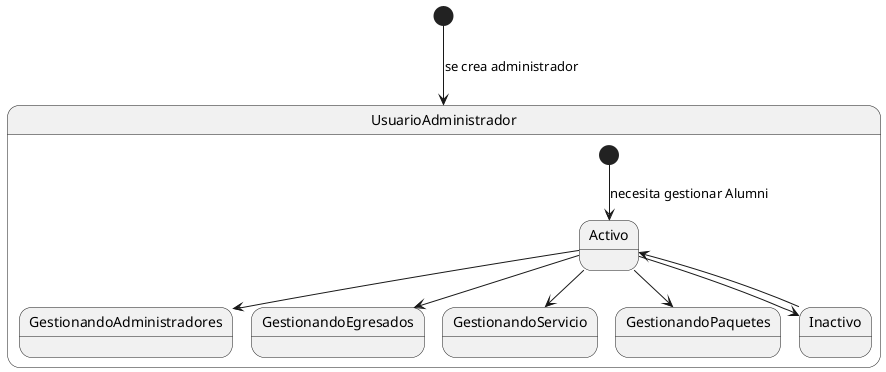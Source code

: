 @startuml
[*] --> UsuarioAdministrador: se crea administrador



state UsuarioAdministrador{
Activo-->GestionandoAdministradores
Activo-->GestionandoEgresados
[*]-->Activo: necesita gestionar Alumni
Activo-->GestionandoServicio
Activo-->GestionandoPaquetes 
Activo --> Inactivo
Inactivo --> Activo
}


@enduml